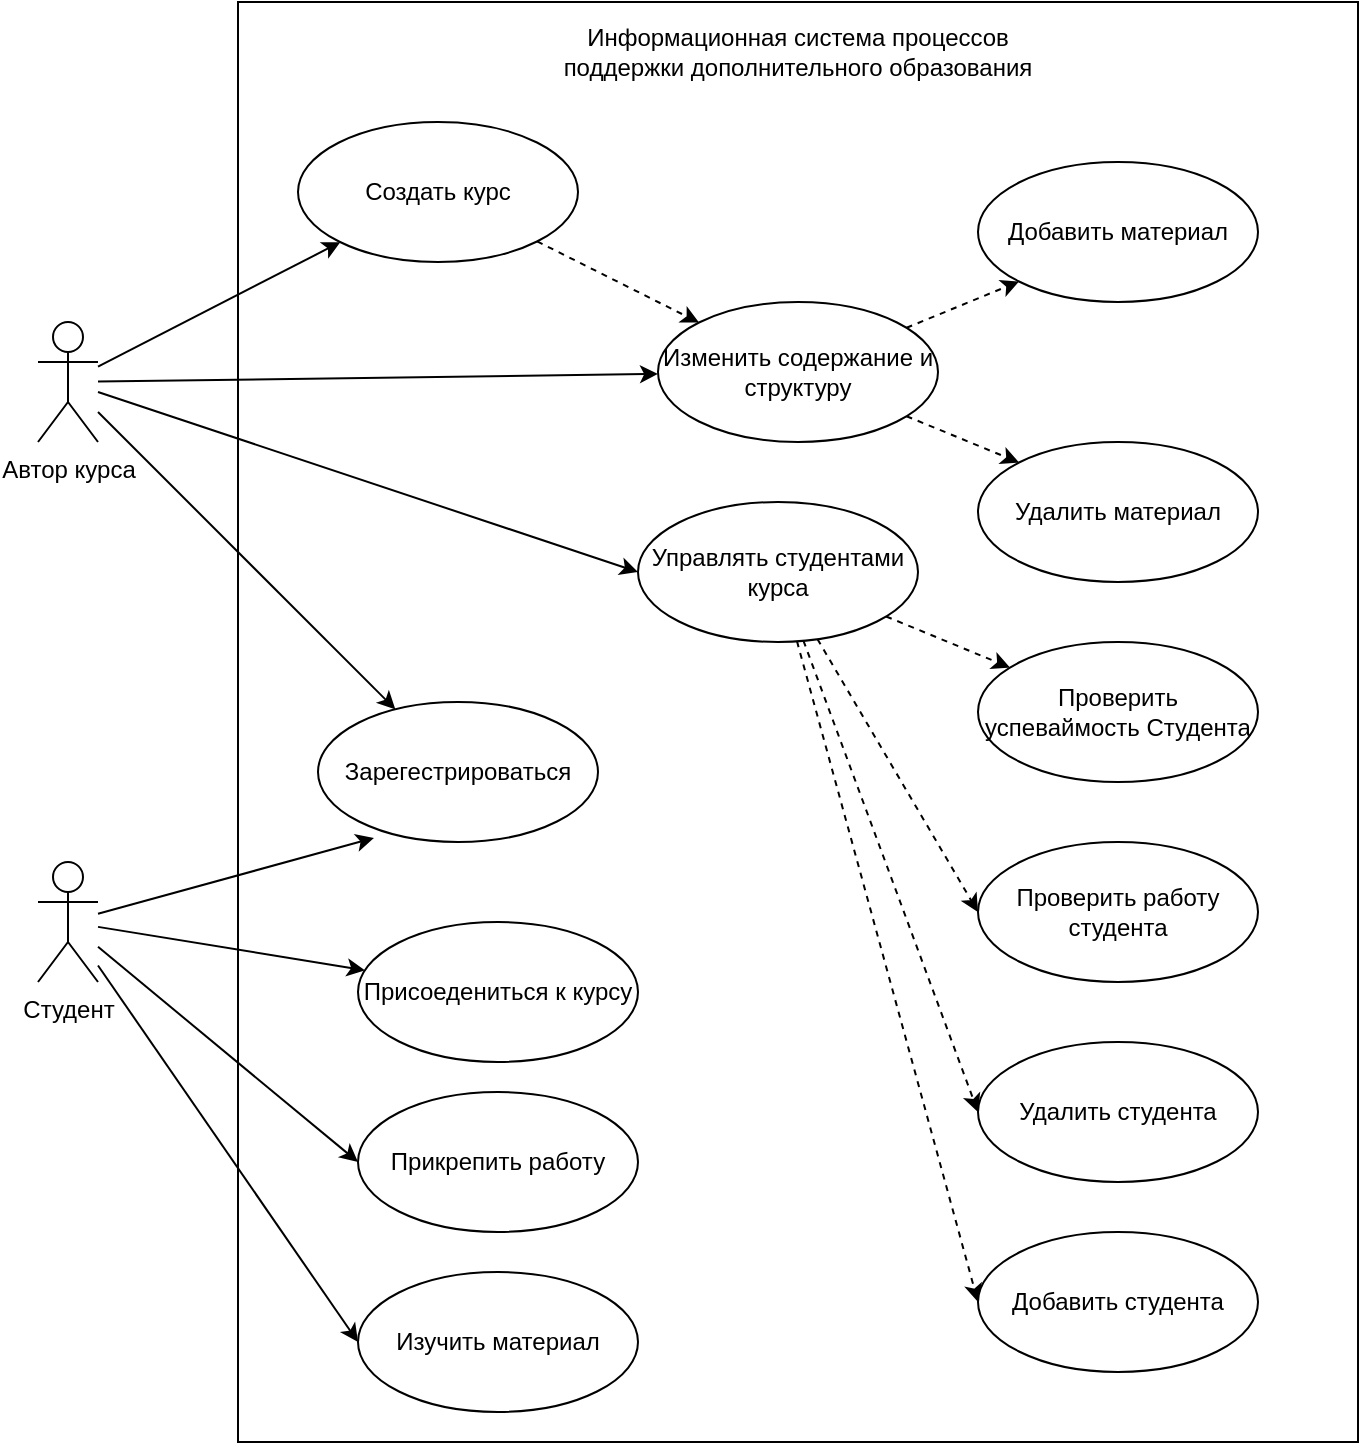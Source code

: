<mxfile version="23.1.5" type="device">
  <diagram name="Страница — 1" id="TUdbi3gtHHj1jDcqYHT5">
    <mxGraphModel dx="1434" dy="884" grid="1" gridSize="10" guides="1" tooltips="1" connect="1" arrows="1" fold="1" page="1" pageScale="1" pageWidth="827" pageHeight="1169" math="0" shadow="0">
      <root>
        <mxCell id="0" />
        <mxCell id="1" parent="0" />
        <mxCell id="-H2JG8YgPfby64dMCURj-17" value="" style="rounded=0;whiteSpace=wrap;html=1;" vertex="1" parent="1">
          <mxGeometry x="160" y="40" width="560" height="720" as="geometry" />
        </mxCell>
        <mxCell id="-H2JG8YgPfby64dMCURj-21" style="rounded=0;orthogonalLoop=1;jettySize=auto;html=1;strokeColor=default;" edge="1" parent="1" source="-H2JG8YgPfby64dMCURj-1" target="-H2JG8YgPfby64dMCURj-6">
          <mxGeometry relative="1" as="geometry" />
        </mxCell>
        <mxCell id="-H2JG8YgPfby64dMCURj-24" style="rounded=0;orthogonalLoop=1;jettySize=auto;html=1;" edge="1" parent="1" source="-H2JG8YgPfby64dMCURj-1" target="-H2JG8YgPfby64dMCURj-2">
          <mxGeometry relative="1" as="geometry" />
        </mxCell>
        <mxCell id="-H2JG8YgPfby64dMCURj-37" style="rounded=0;orthogonalLoop=1;jettySize=auto;html=1;" edge="1" parent="1" source="-H2JG8YgPfby64dMCURj-1" target="-H2JG8YgPfby64dMCURj-5">
          <mxGeometry relative="1" as="geometry" />
        </mxCell>
        <mxCell id="-H2JG8YgPfby64dMCURj-44" style="rounded=0;orthogonalLoop=1;jettySize=auto;html=1;entryX=0;entryY=0.5;entryDx=0;entryDy=0;" edge="1" parent="1" source="-H2JG8YgPfby64dMCURj-1" target="-H2JG8YgPfby64dMCURj-13">
          <mxGeometry relative="1" as="geometry" />
        </mxCell>
        <mxCell id="-H2JG8YgPfby64dMCURj-1" value="Автор курса" style="shape=umlActor;verticalLabelPosition=bottom;verticalAlign=top;html=1;" vertex="1" parent="1">
          <mxGeometry x="60" y="200" width="30" height="60" as="geometry" />
        </mxCell>
        <mxCell id="-H2JG8YgPfby64dMCURj-36" style="rounded=0;orthogonalLoop=1;jettySize=auto;html=1;entryX=0;entryY=0;entryDx=0;entryDy=0;dashed=1;" edge="1" parent="1" source="-H2JG8YgPfby64dMCURj-2" target="-H2JG8YgPfby64dMCURj-5">
          <mxGeometry relative="1" as="geometry" />
        </mxCell>
        <mxCell id="-H2JG8YgPfby64dMCURj-2" value="Создать курс" style="ellipse;whiteSpace=wrap;html=1;" vertex="1" parent="1">
          <mxGeometry x="190" y="100" width="140" height="70" as="geometry" />
        </mxCell>
        <mxCell id="-H2JG8YgPfby64dMCURj-3" value="Проверить работу студента" style="ellipse;whiteSpace=wrap;html=1;" vertex="1" parent="1">
          <mxGeometry x="530" y="460" width="140" height="70" as="geometry" />
        </mxCell>
        <mxCell id="-H2JG8YgPfby64dMCURj-4" value="Добавить материал" style="ellipse;whiteSpace=wrap;html=1;" vertex="1" parent="1">
          <mxGeometry x="530" y="120" width="140" height="70" as="geometry" />
        </mxCell>
        <mxCell id="-H2JG8YgPfby64dMCURj-34" style="rounded=0;orthogonalLoop=1;jettySize=auto;html=1;entryX=0;entryY=1;entryDx=0;entryDy=0;dashed=1;" edge="1" parent="1" source="-H2JG8YgPfby64dMCURj-5" target="-H2JG8YgPfby64dMCURj-4">
          <mxGeometry relative="1" as="geometry" />
        </mxCell>
        <mxCell id="-H2JG8YgPfby64dMCURj-35" style="rounded=0;orthogonalLoop=1;jettySize=auto;html=1;entryX=0;entryY=0;entryDx=0;entryDy=0;dashed=1;" edge="1" parent="1" source="-H2JG8YgPfby64dMCURj-5" target="-H2JG8YgPfby64dMCURj-33">
          <mxGeometry relative="1" as="geometry" />
        </mxCell>
        <mxCell id="-H2JG8YgPfby64dMCURj-5" value="Изменить содержание и структуру" style="ellipse;whiteSpace=wrap;html=1;" vertex="1" parent="1">
          <mxGeometry x="370" y="190" width="140" height="70" as="geometry" />
        </mxCell>
        <mxCell id="-H2JG8YgPfby64dMCURj-6" value="Зарегестрироваться" style="ellipse;whiteSpace=wrap;html=1;" vertex="1" parent="1">
          <mxGeometry x="200" y="390" width="140" height="70" as="geometry" />
        </mxCell>
        <mxCell id="-H2JG8YgPfby64dMCURj-12" value="Проверить успеваймость Студента" style="ellipse;whiteSpace=wrap;html=1;" vertex="1" parent="1">
          <mxGeometry x="530" y="360" width="140" height="70" as="geometry" />
        </mxCell>
        <mxCell id="-H2JG8YgPfby64dMCURj-40" style="rounded=0;orthogonalLoop=1;jettySize=auto;html=1;dashed=1;" edge="1" parent="1" source="-H2JG8YgPfby64dMCURj-13" target="-H2JG8YgPfby64dMCURj-12">
          <mxGeometry relative="1" as="geometry" />
        </mxCell>
        <mxCell id="-H2JG8YgPfby64dMCURj-41" style="rounded=0;orthogonalLoop=1;jettySize=auto;html=1;entryX=0;entryY=0.5;entryDx=0;entryDy=0;dashed=1;" edge="1" parent="1" source="-H2JG8YgPfby64dMCURj-13" target="-H2JG8YgPfby64dMCURj-3">
          <mxGeometry relative="1" as="geometry" />
        </mxCell>
        <mxCell id="-H2JG8YgPfby64dMCURj-42" style="rounded=0;orthogonalLoop=1;jettySize=auto;html=1;entryX=0;entryY=0.5;entryDx=0;entryDy=0;dashed=1;" edge="1" parent="1" source="-H2JG8YgPfby64dMCURj-13" target="-H2JG8YgPfby64dMCURj-38">
          <mxGeometry relative="1" as="geometry" />
        </mxCell>
        <mxCell id="-H2JG8YgPfby64dMCURj-43" style="rounded=0;orthogonalLoop=1;jettySize=auto;html=1;entryX=0;entryY=0.5;entryDx=0;entryDy=0;dashed=1;" edge="1" parent="1" source="-H2JG8YgPfby64dMCURj-13" target="-H2JG8YgPfby64dMCURj-39">
          <mxGeometry relative="1" as="geometry" />
        </mxCell>
        <mxCell id="-H2JG8YgPfby64dMCURj-13" value="Управлять студентами курса" style="ellipse;whiteSpace=wrap;html=1;" vertex="1" parent="1">
          <mxGeometry x="360" y="290" width="140" height="70" as="geometry" />
        </mxCell>
        <mxCell id="-H2JG8YgPfby64dMCURj-18" value="Информационная система процессов поддержки дополнительного образования" style="text;html=1;align=center;verticalAlign=middle;whiteSpace=wrap;rounded=0;" vertex="1" parent="1">
          <mxGeometry x="320" y="50" width="240" height="30" as="geometry" />
        </mxCell>
        <mxCell id="-H2JG8YgPfby64dMCURj-23" style="rounded=0;orthogonalLoop=1;jettySize=auto;html=1;entryX=0.2;entryY=0.971;entryDx=0;entryDy=0;entryPerimeter=0;" edge="1" parent="1" source="-H2JG8YgPfby64dMCURj-19" target="-H2JG8YgPfby64dMCURj-6">
          <mxGeometry relative="1" as="geometry" />
        </mxCell>
        <mxCell id="-H2JG8YgPfby64dMCURj-45" style="rounded=0;orthogonalLoop=1;jettySize=auto;html=1;" edge="1" parent="1" source="-H2JG8YgPfby64dMCURj-19" target="-H2JG8YgPfby64dMCURj-29">
          <mxGeometry relative="1" as="geometry" />
        </mxCell>
        <mxCell id="-H2JG8YgPfby64dMCURj-46" style="rounded=0;orthogonalLoop=1;jettySize=auto;html=1;entryX=0;entryY=0.5;entryDx=0;entryDy=0;" edge="1" parent="1" source="-H2JG8YgPfby64dMCURj-19" target="-H2JG8YgPfby64dMCURj-30">
          <mxGeometry relative="1" as="geometry" />
        </mxCell>
        <mxCell id="-H2JG8YgPfby64dMCURj-47" style="rounded=0;orthogonalLoop=1;jettySize=auto;html=1;entryX=0;entryY=0.5;entryDx=0;entryDy=0;" edge="1" parent="1" source="-H2JG8YgPfby64dMCURj-19" target="-H2JG8YgPfby64dMCURj-31">
          <mxGeometry relative="1" as="geometry" />
        </mxCell>
        <mxCell id="-H2JG8YgPfby64dMCURj-19" value="Студент" style="shape=umlActor;verticalLabelPosition=bottom;verticalAlign=top;html=1;" vertex="1" parent="1">
          <mxGeometry x="60" y="470" width="30" height="60" as="geometry" />
        </mxCell>
        <mxCell id="-H2JG8YgPfby64dMCURj-29" value="Присоедениться к курсу" style="ellipse;whiteSpace=wrap;html=1;" vertex="1" parent="1">
          <mxGeometry x="220" y="500" width="140" height="70" as="geometry" />
        </mxCell>
        <mxCell id="-H2JG8YgPfby64dMCURj-30" value="Прикрепить работу" style="ellipse;whiteSpace=wrap;html=1;" vertex="1" parent="1">
          <mxGeometry x="220" y="585" width="140" height="70" as="geometry" />
        </mxCell>
        <mxCell id="-H2JG8YgPfby64dMCURj-31" value="Изучить материал" style="ellipse;whiteSpace=wrap;html=1;" vertex="1" parent="1">
          <mxGeometry x="220" y="675" width="140" height="70" as="geometry" />
        </mxCell>
        <mxCell id="-H2JG8YgPfby64dMCURj-33" value="Удалить материал" style="ellipse;whiteSpace=wrap;html=1;" vertex="1" parent="1">
          <mxGeometry x="530" y="260" width="140" height="70" as="geometry" />
        </mxCell>
        <mxCell id="-H2JG8YgPfby64dMCURj-38" value="Удалить студента" style="ellipse;whiteSpace=wrap;html=1;" vertex="1" parent="1">
          <mxGeometry x="530" y="560" width="140" height="70" as="geometry" />
        </mxCell>
        <mxCell id="-H2JG8YgPfby64dMCURj-39" value="Добавить студента" style="ellipse;whiteSpace=wrap;html=1;" vertex="1" parent="1">
          <mxGeometry x="530" y="655" width="140" height="70" as="geometry" />
        </mxCell>
      </root>
    </mxGraphModel>
  </diagram>
</mxfile>
